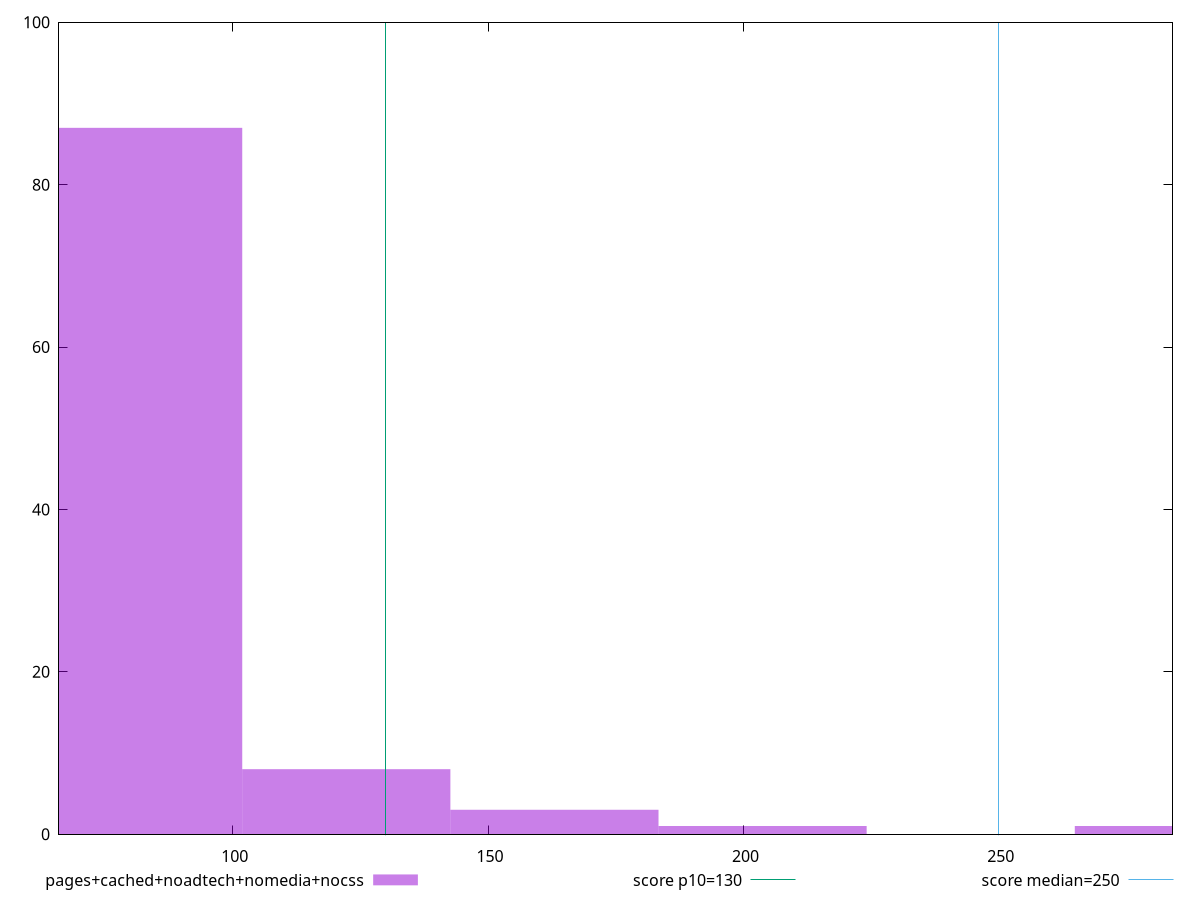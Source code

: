 reset

$pagesCachedNoadtechNomediaNocss <<EOF
162.99769498725553 3
122.24827124044165 8
203.7471187340694 1
81.49884749362776 87
285.2459662276972 1
EOF

set key outside below
set boxwidth 40.74942374681388
set xrange [66:284]
set yrange [0:100]
set trange [0:100]
set style fill transparent solid 0.5 noborder

set parametric
set terminal svg size 640, 490 enhanced background rgb 'white'
set output "report_00019_2021-02-10T18-14-37.922Z//max-potential-fid/comparison/histogram/4_vs_5.svg"

plot $pagesCachedNoadtechNomediaNocss title "pages+cached+noadtech+nomedia+nocss" with boxes, \
     130,t title "score p10=130", \
     250,t title "score median=250"

reset

